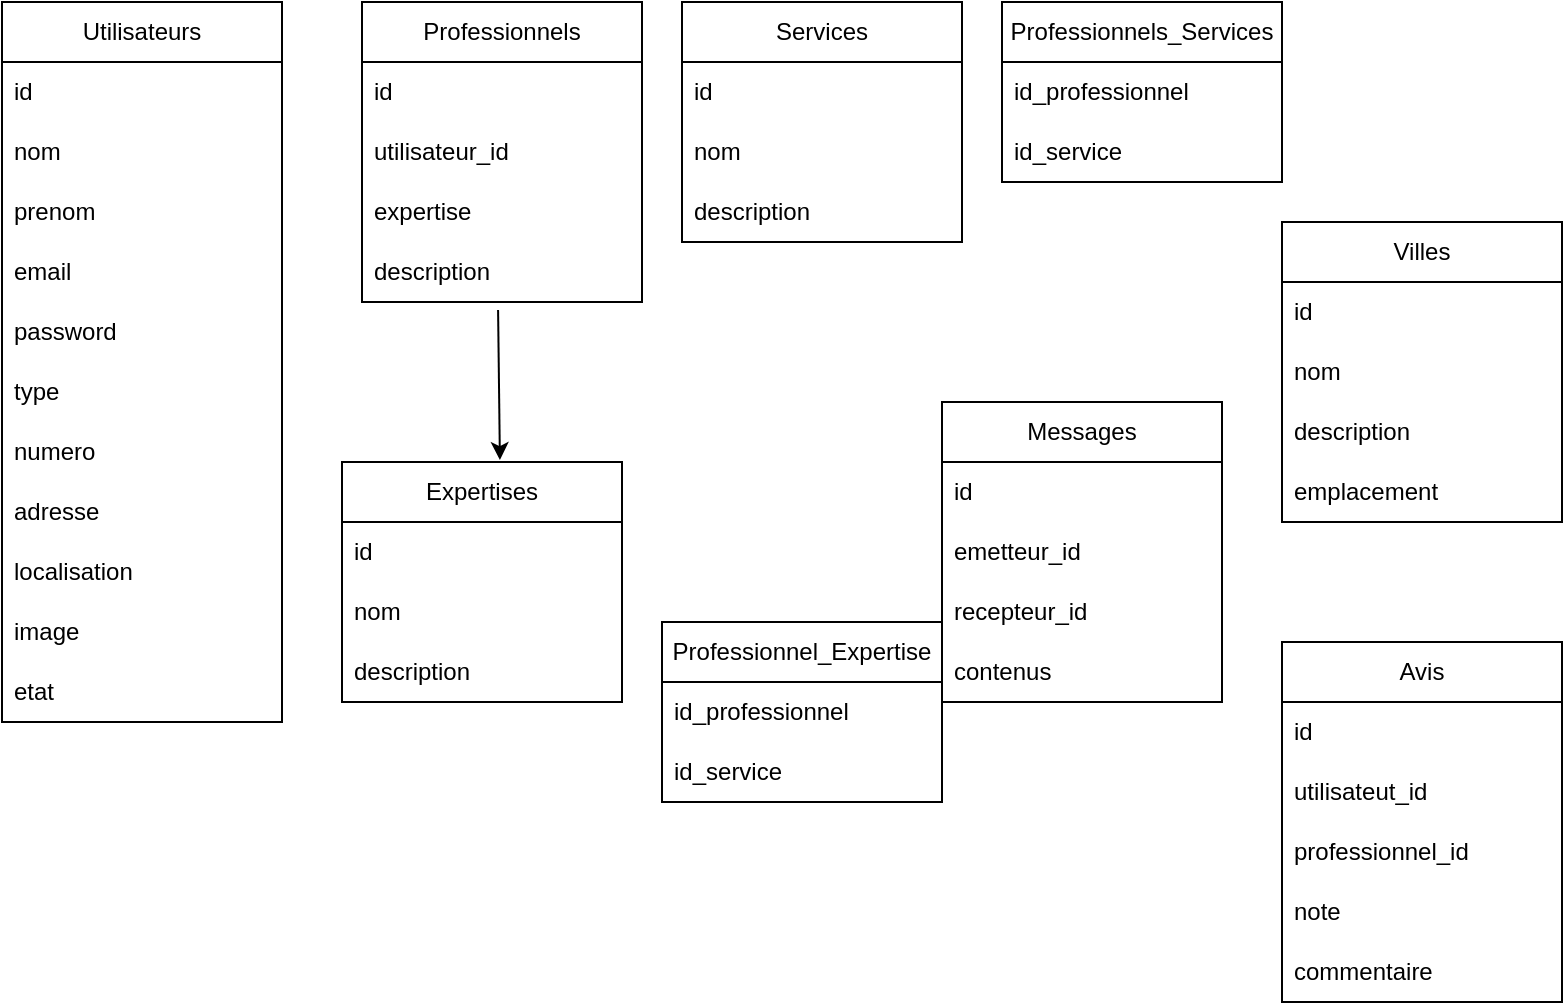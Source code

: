 <mxfile version="24.8.4">
  <diagram id="C5RBs43oDa-KdzZeNtuy" name="Page-1">
    <mxGraphModel dx="880" dy="513" grid="1" gridSize="10" guides="1" tooltips="1" connect="1" arrows="1" fold="1" page="1" pageScale="1" pageWidth="827" pageHeight="1169" math="0" shadow="0">
      <root>
        <mxCell id="WIyWlLk6GJQsqaUBKTNV-0" />
        <mxCell id="WIyWlLk6GJQsqaUBKTNV-1" parent="WIyWlLk6GJQsqaUBKTNV-0" />
        <mxCell id="jJBPsTaTsa50wlAw00ql-0" value="Utilisateurs" style="swimlane;fontStyle=0;childLayout=stackLayout;horizontal=1;startSize=30;horizontalStack=0;resizeParent=1;resizeParentMax=0;resizeLast=0;collapsible=1;marginBottom=0;whiteSpace=wrap;html=1;" vertex="1" parent="WIyWlLk6GJQsqaUBKTNV-1">
          <mxGeometry x="30" y="80" width="140" height="360" as="geometry" />
        </mxCell>
        <mxCell id="jJBPsTaTsa50wlAw00ql-1" value="id" style="text;strokeColor=none;fillColor=none;align=left;verticalAlign=middle;spacingLeft=4;spacingRight=4;overflow=hidden;points=[[0,0.5],[1,0.5]];portConstraint=eastwest;rotatable=0;whiteSpace=wrap;html=1;" vertex="1" parent="jJBPsTaTsa50wlAw00ql-0">
          <mxGeometry y="30" width="140" height="30" as="geometry" />
        </mxCell>
        <mxCell id="jJBPsTaTsa50wlAw00ql-2" value="nom" style="text;strokeColor=none;fillColor=none;align=left;verticalAlign=middle;spacingLeft=4;spacingRight=4;overflow=hidden;points=[[0,0.5],[1,0.5]];portConstraint=eastwest;rotatable=0;whiteSpace=wrap;html=1;" vertex="1" parent="jJBPsTaTsa50wlAw00ql-0">
          <mxGeometry y="60" width="140" height="30" as="geometry" />
        </mxCell>
        <mxCell id="jJBPsTaTsa50wlAw00ql-3" value="prenom" style="text;strokeColor=none;fillColor=none;align=left;verticalAlign=middle;spacingLeft=4;spacingRight=4;overflow=hidden;points=[[0,0.5],[1,0.5]];portConstraint=eastwest;rotatable=0;whiteSpace=wrap;html=1;" vertex="1" parent="jJBPsTaTsa50wlAw00ql-0">
          <mxGeometry y="90" width="140" height="30" as="geometry" />
        </mxCell>
        <mxCell id="jJBPsTaTsa50wlAw00ql-4" value="email" style="text;strokeColor=none;fillColor=none;align=left;verticalAlign=middle;spacingLeft=4;spacingRight=4;overflow=hidden;points=[[0,0.5],[1,0.5]];portConstraint=eastwest;rotatable=0;whiteSpace=wrap;html=1;" vertex="1" parent="jJBPsTaTsa50wlAw00ql-0">
          <mxGeometry y="120" width="140" height="30" as="geometry" />
        </mxCell>
        <mxCell id="jJBPsTaTsa50wlAw00ql-5" value="password" style="text;strokeColor=none;fillColor=none;align=left;verticalAlign=middle;spacingLeft=4;spacingRight=4;overflow=hidden;points=[[0,0.5],[1,0.5]];portConstraint=eastwest;rotatable=0;whiteSpace=wrap;html=1;" vertex="1" parent="jJBPsTaTsa50wlAw00ql-0">
          <mxGeometry y="150" width="140" height="30" as="geometry" />
        </mxCell>
        <mxCell id="jJBPsTaTsa50wlAw00ql-6" value="type" style="text;strokeColor=none;fillColor=none;align=left;verticalAlign=middle;spacingLeft=4;spacingRight=4;overflow=hidden;points=[[0,0.5],[1,0.5]];portConstraint=eastwest;rotatable=0;whiteSpace=wrap;html=1;" vertex="1" parent="jJBPsTaTsa50wlAw00ql-0">
          <mxGeometry y="180" width="140" height="30" as="geometry" />
        </mxCell>
        <mxCell id="jJBPsTaTsa50wlAw00ql-7" value="numero" style="text;strokeColor=none;fillColor=none;align=left;verticalAlign=middle;spacingLeft=4;spacingRight=4;overflow=hidden;points=[[0,0.5],[1,0.5]];portConstraint=eastwest;rotatable=0;whiteSpace=wrap;html=1;" vertex="1" parent="jJBPsTaTsa50wlAw00ql-0">
          <mxGeometry y="210" width="140" height="30" as="geometry" />
        </mxCell>
        <mxCell id="jJBPsTaTsa50wlAw00ql-8" value="adresse" style="text;strokeColor=none;fillColor=none;align=left;verticalAlign=middle;spacingLeft=4;spacingRight=4;overflow=hidden;points=[[0,0.5],[1,0.5]];portConstraint=eastwest;rotatable=0;whiteSpace=wrap;html=1;" vertex="1" parent="jJBPsTaTsa50wlAw00ql-0">
          <mxGeometry y="240" width="140" height="30" as="geometry" />
        </mxCell>
        <mxCell id="jJBPsTaTsa50wlAw00ql-45" value="localisation" style="text;strokeColor=none;fillColor=none;align=left;verticalAlign=middle;spacingLeft=4;spacingRight=4;overflow=hidden;points=[[0,0.5],[1,0.5]];portConstraint=eastwest;rotatable=0;whiteSpace=wrap;html=1;" vertex="1" parent="jJBPsTaTsa50wlAw00ql-0">
          <mxGeometry y="270" width="140" height="30" as="geometry" />
        </mxCell>
        <mxCell id="jJBPsTaTsa50wlAw00ql-9" value="image" style="text;strokeColor=none;fillColor=none;align=left;verticalAlign=middle;spacingLeft=4;spacingRight=4;overflow=hidden;points=[[0,0.5],[1,0.5]];portConstraint=eastwest;rotatable=0;whiteSpace=wrap;html=1;" vertex="1" parent="jJBPsTaTsa50wlAw00ql-0">
          <mxGeometry y="300" width="140" height="30" as="geometry" />
        </mxCell>
        <mxCell id="jJBPsTaTsa50wlAw00ql-10" value="etat" style="text;strokeColor=none;fillColor=none;align=left;verticalAlign=middle;spacingLeft=4;spacingRight=4;overflow=hidden;points=[[0,0.5],[1,0.5]];portConstraint=eastwest;rotatable=0;whiteSpace=wrap;html=1;" vertex="1" parent="jJBPsTaTsa50wlAw00ql-0">
          <mxGeometry y="330" width="140" height="30" as="geometry" />
        </mxCell>
        <mxCell id="jJBPsTaTsa50wlAw00ql-11" value="Professionnels" style="swimlane;fontStyle=0;childLayout=stackLayout;horizontal=1;startSize=30;horizontalStack=0;resizeParent=1;resizeParentMax=0;resizeLast=0;collapsible=1;marginBottom=0;whiteSpace=wrap;html=1;" vertex="1" parent="WIyWlLk6GJQsqaUBKTNV-1">
          <mxGeometry x="210" y="80" width="140" height="150" as="geometry" />
        </mxCell>
        <mxCell id="jJBPsTaTsa50wlAw00ql-12" value="id" style="text;strokeColor=none;fillColor=none;align=left;verticalAlign=middle;spacingLeft=4;spacingRight=4;overflow=hidden;points=[[0,0.5],[1,0.5]];portConstraint=eastwest;rotatable=0;whiteSpace=wrap;html=1;" vertex="1" parent="jJBPsTaTsa50wlAw00ql-11">
          <mxGeometry y="30" width="140" height="30" as="geometry" />
        </mxCell>
        <mxCell id="jJBPsTaTsa50wlAw00ql-13" value="utilisateur_id" style="text;strokeColor=none;fillColor=none;align=left;verticalAlign=middle;spacingLeft=4;spacingRight=4;overflow=hidden;points=[[0,0.5],[1,0.5]];portConstraint=eastwest;rotatable=0;whiteSpace=wrap;html=1;" vertex="1" parent="jJBPsTaTsa50wlAw00ql-11">
          <mxGeometry y="60" width="140" height="30" as="geometry" />
        </mxCell>
        <mxCell id="jJBPsTaTsa50wlAw00ql-14" value="expertise" style="text;strokeColor=none;fillColor=none;align=left;verticalAlign=middle;spacingLeft=4;spacingRight=4;overflow=hidden;points=[[0,0.5],[1,0.5]];portConstraint=eastwest;rotatable=0;whiteSpace=wrap;html=1;" vertex="1" parent="jJBPsTaTsa50wlAw00ql-11">
          <mxGeometry y="90" width="140" height="30" as="geometry" />
        </mxCell>
        <mxCell id="jJBPsTaTsa50wlAw00ql-15" value="description" style="text;strokeColor=none;fillColor=none;align=left;verticalAlign=middle;spacingLeft=4;spacingRight=4;overflow=hidden;points=[[0,0.5],[1,0.5]];portConstraint=eastwest;rotatable=0;whiteSpace=wrap;html=1;" vertex="1" parent="jJBPsTaTsa50wlAw00ql-11">
          <mxGeometry y="120" width="140" height="30" as="geometry" />
        </mxCell>
        <mxCell id="jJBPsTaTsa50wlAw00ql-18" value="Services" style="swimlane;fontStyle=0;childLayout=stackLayout;horizontal=1;startSize=30;horizontalStack=0;resizeParent=1;resizeParentMax=0;resizeLast=0;collapsible=1;marginBottom=0;whiteSpace=wrap;html=1;" vertex="1" parent="WIyWlLk6GJQsqaUBKTNV-1">
          <mxGeometry x="370" y="80" width="140" height="120" as="geometry" />
        </mxCell>
        <mxCell id="jJBPsTaTsa50wlAw00ql-19" value="id" style="text;strokeColor=none;fillColor=none;align=left;verticalAlign=middle;spacingLeft=4;spacingRight=4;overflow=hidden;points=[[0,0.5],[1,0.5]];portConstraint=eastwest;rotatable=0;whiteSpace=wrap;html=1;" vertex="1" parent="jJBPsTaTsa50wlAw00ql-18">
          <mxGeometry y="30" width="140" height="30" as="geometry" />
        </mxCell>
        <mxCell id="jJBPsTaTsa50wlAw00ql-20" value="nom" style="text;strokeColor=none;fillColor=none;align=left;verticalAlign=middle;spacingLeft=4;spacingRight=4;overflow=hidden;points=[[0,0.5],[1,0.5]];portConstraint=eastwest;rotatable=0;whiteSpace=wrap;html=1;" vertex="1" parent="jJBPsTaTsa50wlAw00ql-18">
          <mxGeometry y="60" width="140" height="30" as="geometry" />
        </mxCell>
        <mxCell id="jJBPsTaTsa50wlAw00ql-21" value="description" style="text;strokeColor=none;fillColor=none;align=left;verticalAlign=middle;spacingLeft=4;spacingRight=4;overflow=hidden;points=[[0,0.5],[1,0.5]];portConstraint=eastwest;rotatable=0;whiteSpace=wrap;html=1;" vertex="1" parent="jJBPsTaTsa50wlAw00ql-18">
          <mxGeometry y="90" width="140" height="30" as="geometry" />
        </mxCell>
        <mxCell id="jJBPsTaTsa50wlAw00ql-22" value="Professionnels_Services" style="swimlane;fontStyle=0;childLayout=stackLayout;horizontal=1;startSize=30;horizontalStack=0;resizeParent=1;resizeParentMax=0;resizeLast=0;collapsible=1;marginBottom=0;whiteSpace=wrap;html=1;" vertex="1" parent="WIyWlLk6GJQsqaUBKTNV-1">
          <mxGeometry x="530" y="80" width="140" height="90" as="geometry" />
        </mxCell>
        <mxCell id="jJBPsTaTsa50wlAw00ql-23" value="id_professionnel" style="text;strokeColor=none;fillColor=none;align=left;verticalAlign=middle;spacingLeft=4;spacingRight=4;overflow=hidden;points=[[0,0.5],[1,0.5]];portConstraint=eastwest;rotatable=0;whiteSpace=wrap;html=1;" vertex="1" parent="jJBPsTaTsa50wlAw00ql-22">
          <mxGeometry y="30" width="140" height="30" as="geometry" />
        </mxCell>
        <mxCell id="jJBPsTaTsa50wlAw00ql-24" value="id_service" style="text;strokeColor=none;fillColor=none;align=left;verticalAlign=middle;spacingLeft=4;spacingRight=4;overflow=hidden;points=[[0,0.5],[1,0.5]];portConstraint=eastwest;rotatable=0;whiteSpace=wrap;html=1;" vertex="1" parent="jJBPsTaTsa50wlAw00ql-22">
          <mxGeometry y="60" width="140" height="30" as="geometry" />
        </mxCell>
        <mxCell id="jJBPsTaTsa50wlAw00ql-26" value="Avis" style="swimlane;fontStyle=0;childLayout=stackLayout;horizontal=1;startSize=30;horizontalStack=0;resizeParent=1;resizeParentMax=0;resizeLast=0;collapsible=1;marginBottom=0;whiteSpace=wrap;html=1;" vertex="1" parent="WIyWlLk6GJQsqaUBKTNV-1">
          <mxGeometry x="670" y="400" width="140" height="180" as="geometry" />
        </mxCell>
        <mxCell id="jJBPsTaTsa50wlAw00ql-27" value="id" style="text;strokeColor=none;fillColor=none;align=left;verticalAlign=middle;spacingLeft=4;spacingRight=4;overflow=hidden;points=[[0,0.5],[1,0.5]];portConstraint=eastwest;rotatable=0;whiteSpace=wrap;html=1;" vertex="1" parent="jJBPsTaTsa50wlAw00ql-26">
          <mxGeometry y="30" width="140" height="30" as="geometry" />
        </mxCell>
        <mxCell id="jJBPsTaTsa50wlAw00ql-28" value="utilisateut_id" style="text;strokeColor=none;fillColor=none;align=left;verticalAlign=middle;spacingLeft=4;spacingRight=4;overflow=hidden;points=[[0,0.5],[1,0.5]];portConstraint=eastwest;rotatable=0;whiteSpace=wrap;html=1;" vertex="1" parent="jJBPsTaTsa50wlAw00ql-26">
          <mxGeometry y="60" width="140" height="30" as="geometry" />
        </mxCell>
        <mxCell id="jJBPsTaTsa50wlAw00ql-29" value="professionnel_id" style="text;strokeColor=none;fillColor=none;align=left;verticalAlign=middle;spacingLeft=4;spacingRight=4;overflow=hidden;points=[[0,0.5],[1,0.5]];portConstraint=eastwest;rotatable=0;whiteSpace=wrap;html=1;" vertex="1" parent="jJBPsTaTsa50wlAw00ql-26">
          <mxGeometry y="90" width="140" height="30" as="geometry" />
        </mxCell>
        <mxCell id="jJBPsTaTsa50wlAw00ql-30" value="note" style="text;strokeColor=none;fillColor=none;align=left;verticalAlign=middle;spacingLeft=4;spacingRight=4;overflow=hidden;points=[[0,0.5],[1,0.5]];portConstraint=eastwest;rotatable=0;whiteSpace=wrap;html=1;" vertex="1" parent="jJBPsTaTsa50wlAw00ql-26">
          <mxGeometry y="120" width="140" height="30" as="geometry" />
        </mxCell>
        <mxCell id="jJBPsTaTsa50wlAw00ql-31" value="commentaire" style="text;strokeColor=none;fillColor=none;align=left;verticalAlign=middle;spacingLeft=4;spacingRight=4;overflow=hidden;points=[[0,0.5],[1,0.5]];portConstraint=eastwest;rotatable=0;whiteSpace=wrap;html=1;" vertex="1" parent="jJBPsTaTsa50wlAw00ql-26">
          <mxGeometry y="150" width="140" height="30" as="geometry" />
        </mxCell>
        <mxCell id="jJBPsTaTsa50wlAw00ql-33" value="Messages" style="swimlane;fontStyle=0;childLayout=stackLayout;horizontal=1;startSize=30;horizontalStack=0;resizeParent=1;resizeParentMax=0;resizeLast=0;collapsible=1;marginBottom=0;whiteSpace=wrap;html=1;" vertex="1" parent="WIyWlLk6GJQsqaUBKTNV-1">
          <mxGeometry x="500" y="280" width="140" height="150" as="geometry" />
        </mxCell>
        <mxCell id="jJBPsTaTsa50wlAw00ql-34" value="id" style="text;strokeColor=none;fillColor=none;align=left;verticalAlign=middle;spacingLeft=4;spacingRight=4;overflow=hidden;points=[[0,0.5],[1,0.5]];portConstraint=eastwest;rotatable=0;whiteSpace=wrap;html=1;" vertex="1" parent="jJBPsTaTsa50wlAw00ql-33">
          <mxGeometry y="30" width="140" height="30" as="geometry" />
        </mxCell>
        <mxCell id="jJBPsTaTsa50wlAw00ql-35" value="emetteur_id" style="text;strokeColor=none;fillColor=none;align=left;verticalAlign=middle;spacingLeft=4;spacingRight=4;overflow=hidden;points=[[0,0.5],[1,0.5]];portConstraint=eastwest;rotatable=0;whiteSpace=wrap;html=1;" vertex="1" parent="jJBPsTaTsa50wlAw00ql-33">
          <mxGeometry y="60" width="140" height="30" as="geometry" />
        </mxCell>
        <mxCell id="jJBPsTaTsa50wlAw00ql-36" value="recepteur_id" style="text;strokeColor=none;fillColor=none;align=left;verticalAlign=middle;spacingLeft=4;spacingRight=4;overflow=hidden;points=[[0,0.5],[1,0.5]];portConstraint=eastwest;rotatable=0;whiteSpace=wrap;html=1;" vertex="1" parent="jJBPsTaTsa50wlAw00ql-33">
          <mxGeometry y="90" width="140" height="30" as="geometry" />
        </mxCell>
        <mxCell id="jJBPsTaTsa50wlAw00ql-37" value="contenus" style="text;strokeColor=none;fillColor=none;align=left;verticalAlign=middle;spacingLeft=4;spacingRight=4;overflow=hidden;points=[[0,0.5],[1,0.5]];portConstraint=eastwest;rotatable=0;whiteSpace=wrap;html=1;" vertex="1" parent="jJBPsTaTsa50wlAw00ql-33">
          <mxGeometry y="120" width="140" height="30" as="geometry" />
        </mxCell>
        <mxCell id="jJBPsTaTsa50wlAw00ql-40" value="Villes" style="swimlane;fontStyle=0;childLayout=stackLayout;horizontal=1;startSize=30;horizontalStack=0;resizeParent=1;resizeParentMax=0;resizeLast=0;collapsible=1;marginBottom=0;whiteSpace=wrap;html=1;" vertex="1" parent="WIyWlLk6GJQsqaUBKTNV-1">
          <mxGeometry x="670" y="190" width="140" height="150" as="geometry" />
        </mxCell>
        <mxCell id="jJBPsTaTsa50wlAw00ql-41" value="id" style="text;strokeColor=none;fillColor=none;align=left;verticalAlign=middle;spacingLeft=4;spacingRight=4;overflow=hidden;points=[[0,0.5],[1,0.5]];portConstraint=eastwest;rotatable=0;whiteSpace=wrap;html=1;" vertex="1" parent="jJBPsTaTsa50wlAw00ql-40">
          <mxGeometry y="30" width="140" height="30" as="geometry" />
        </mxCell>
        <mxCell id="jJBPsTaTsa50wlAw00ql-42" value="nom" style="text;strokeColor=none;fillColor=none;align=left;verticalAlign=middle;spacingLeft=4;spacingRight=4;overflow=hidden;points=[[0,0.5],[1,0.5]];portConstraint=eastwest;rotatable=0;whiteSpace=wrap;html=1;" vertex="1" parent="jJBPsTaTsa50wlAw00ql-40">
          <mxGeometry y="60" width="140" height="30" as="geometry" />
        </mxCell>
        <mxCell id="jJBPsTaTsa50wlAw00ql-43" value="description" style="text;strokeColor=none;fillColor=none;align=left;verticalAlign=middle;spacingLeft=4;spacingRight=4;overflow=hidden;points=[[0,0.5],[1,0.5]];portConstraint=eastwest;rotatable=0;whiteSpace=wrap;html=1;" vertex="1" parent="jJBPsTaTsa50wlAw00ql-40">
          <mxGeometry y="90" width="140" height="30" as="geometry" />
        </mxCell>
        <mxCell id="jJBPsTaTsa50wlAw00ql-44" value="emplacement" style="text;strokeColor=none;fillColor=none;align=left;verticalAlign=middle;spacingLeft=4;spacingRight=4;overflow=hidden;points=[[0,0.5],[1,0.5]];portConstraint=eastwest;rotatable=0;whiteSpace=wrap;html=1;" vertex="1" parent="jJBPsTaTsa50wlAw00ql-40">
          <mxGeometry y="120" width="140" height="30" as="geometry" />
        </mxCell>
        <mxCell id="jJBPsTaTsa50wlAw00ql-46" value="Expertises" style="swimlane;fontStyle=0;childLayout=stackLayout;horizontal=1;startSize=30;horizontalStack=0;resizeParent=1;resizeParentMax=0;resizeLast=0;collapsible=1;marginBottom=0;whiteSpace=wrap;html=1;" vertex="1" parent="WIyWlLk6GJQsqaUBKTNV-1">
          <mxGeometry x="200" y="310" width="140" height="120" as="geometry" />
        </mxCell>
        <mxCell id="jJBPsTaTsa50wlAw00ql-47" value="id" style="text;strokeColor=none;fillColor=none;align=left;verticalAlign=middle;spacingLeft=4;spacingRight=4;overflow=hidden;points=[[0,0.5],[1,0.5]];portConstraint=eastwest;rotatable=0;whiteSpace=wrap;html=1;" vertex="1" parent="jJBPsTaTsa50wlAw00ql-46">
          <mxGeometry y="30" width="140" height="30" as="geometry" />
        </mxCell>
        <mxCell id="jJBPsTaTsa50wlAw00ql-48" value="nom" style="text;strokeColor=none;fillColor=none;align=left;verticalAlign=middle;spacingLeft=4;spacingRight=4;overflow=hidden;points=[[0,0.5],[1,0.5]];portConstraint=eastwest;rotatable=0;whiteSpace=wrap;html=1;" vertex="1" parent="jJBPsTaTsa50wlAw00ql-46">
          <mxGeometry y="60" width="140" height="30" as="geometry" />
        </mxCell>
        <mxCell id="jJBPsTaTsa50wlAw00ql-49" value="description" style="text;strokeColor=none;fillColor=none;align=left;verticalAlign=middle;spacingLeft=4;spacingRight=4;overflow=hidden;points=[[0,0.5],[1,0.5]];portConstraint=eastwest;rotatable=0;whiteSpace=wrap;html=1;" vertex="1" parent="jJBPsTaTsa50wlAw00ql-46">
          <mxGeometry y="90" width="140" height="30" as="geometry" />
        </mxCell>
        <mxCell id="jJBPsTaTsa50wlAw00ql-50" value="Professionnel_Expertise" style="swimlane;fontStyle=0;childLayout=stackLayout;horizontal=1;startSize=30;horizontalStack=0;resizeParent=1;resizeParentMax=0;resizeLast=0;collapsible=1;marginBottom=0;whiteSpace=wrap;html=1;" vertex="1" parent="WIyWlLk6GJQsqaUBKTNV-1">
          <mxGeometry x="360" y="390" width="140" height="90" as="geometry" />
        </mxCell>
        <mxCell id="jJBPsTaTsa50wlAw00ql-51" value="id_professionnel" style="text;strokeColor=none;fillColor=none;align=left;verticalAlign=middle;spacingLeft=4;spacingRight=4;overflow=hidden;points=[[0,0.5],[1,0.5]];portConstraint=eastwest;rotatable=0;whiteSpace=wrap;html=1;" vertex="1" parent="jJBPsTaTsa50wlAw00ql-50">
          <mxGeometry y="30" width="140" height="30" as="geometry" />
        </mxCell>
        <mxCell id="jJBPsTaTsa50wlAw00ql-52" value="id_service" style="text;strokeColor=none;fillColor=none;align=left;verticalAlign=middle;spacingLeft=4;spacingRight=4;overflow=hidden;points=[[0,0.5],[1,0.5]];portConstraint=eastwest;rotatable=0;whiteSpace=wrap;html=1;" vertex="1" parent="jJBPsTaTsa50wlAw00ql-50">
          <mxGeometry y="60" width="140" height="30" as="geometry" />
        </mxCell>
        <mxCell id="jJBPsTaTsa50wlAw00ql-54" value="" style="endArrow=classic;html=1;rounded=0;exitX=0.486;exitY=1.133;exitDx=0;exitDy=0;exitPerimeter=0;entryX=0.564;entryY=-0.008;entryDx=0;entryDy=0;entryPerimeter=0;" edge="1" parent="WIyWlLk6GJQsqaUBKTNV-1" source="jJBPsTaTsa50wlAw00ql-15" target="jJBPsTaTsa50wlAw00ql-46">
          <mxGeometry width="50" height="50" relative="1" as="geometry">
            <mxPoint x="390" y="290" as="sourcePoint" />
            <mxPoint x="440" y="240" as="targetPoint" />
            <Array as="points" />
          </mxGeometry>
        </mxCell>
      </root>
    </mxGraphModel>
  </diagram>
</mxfile>
